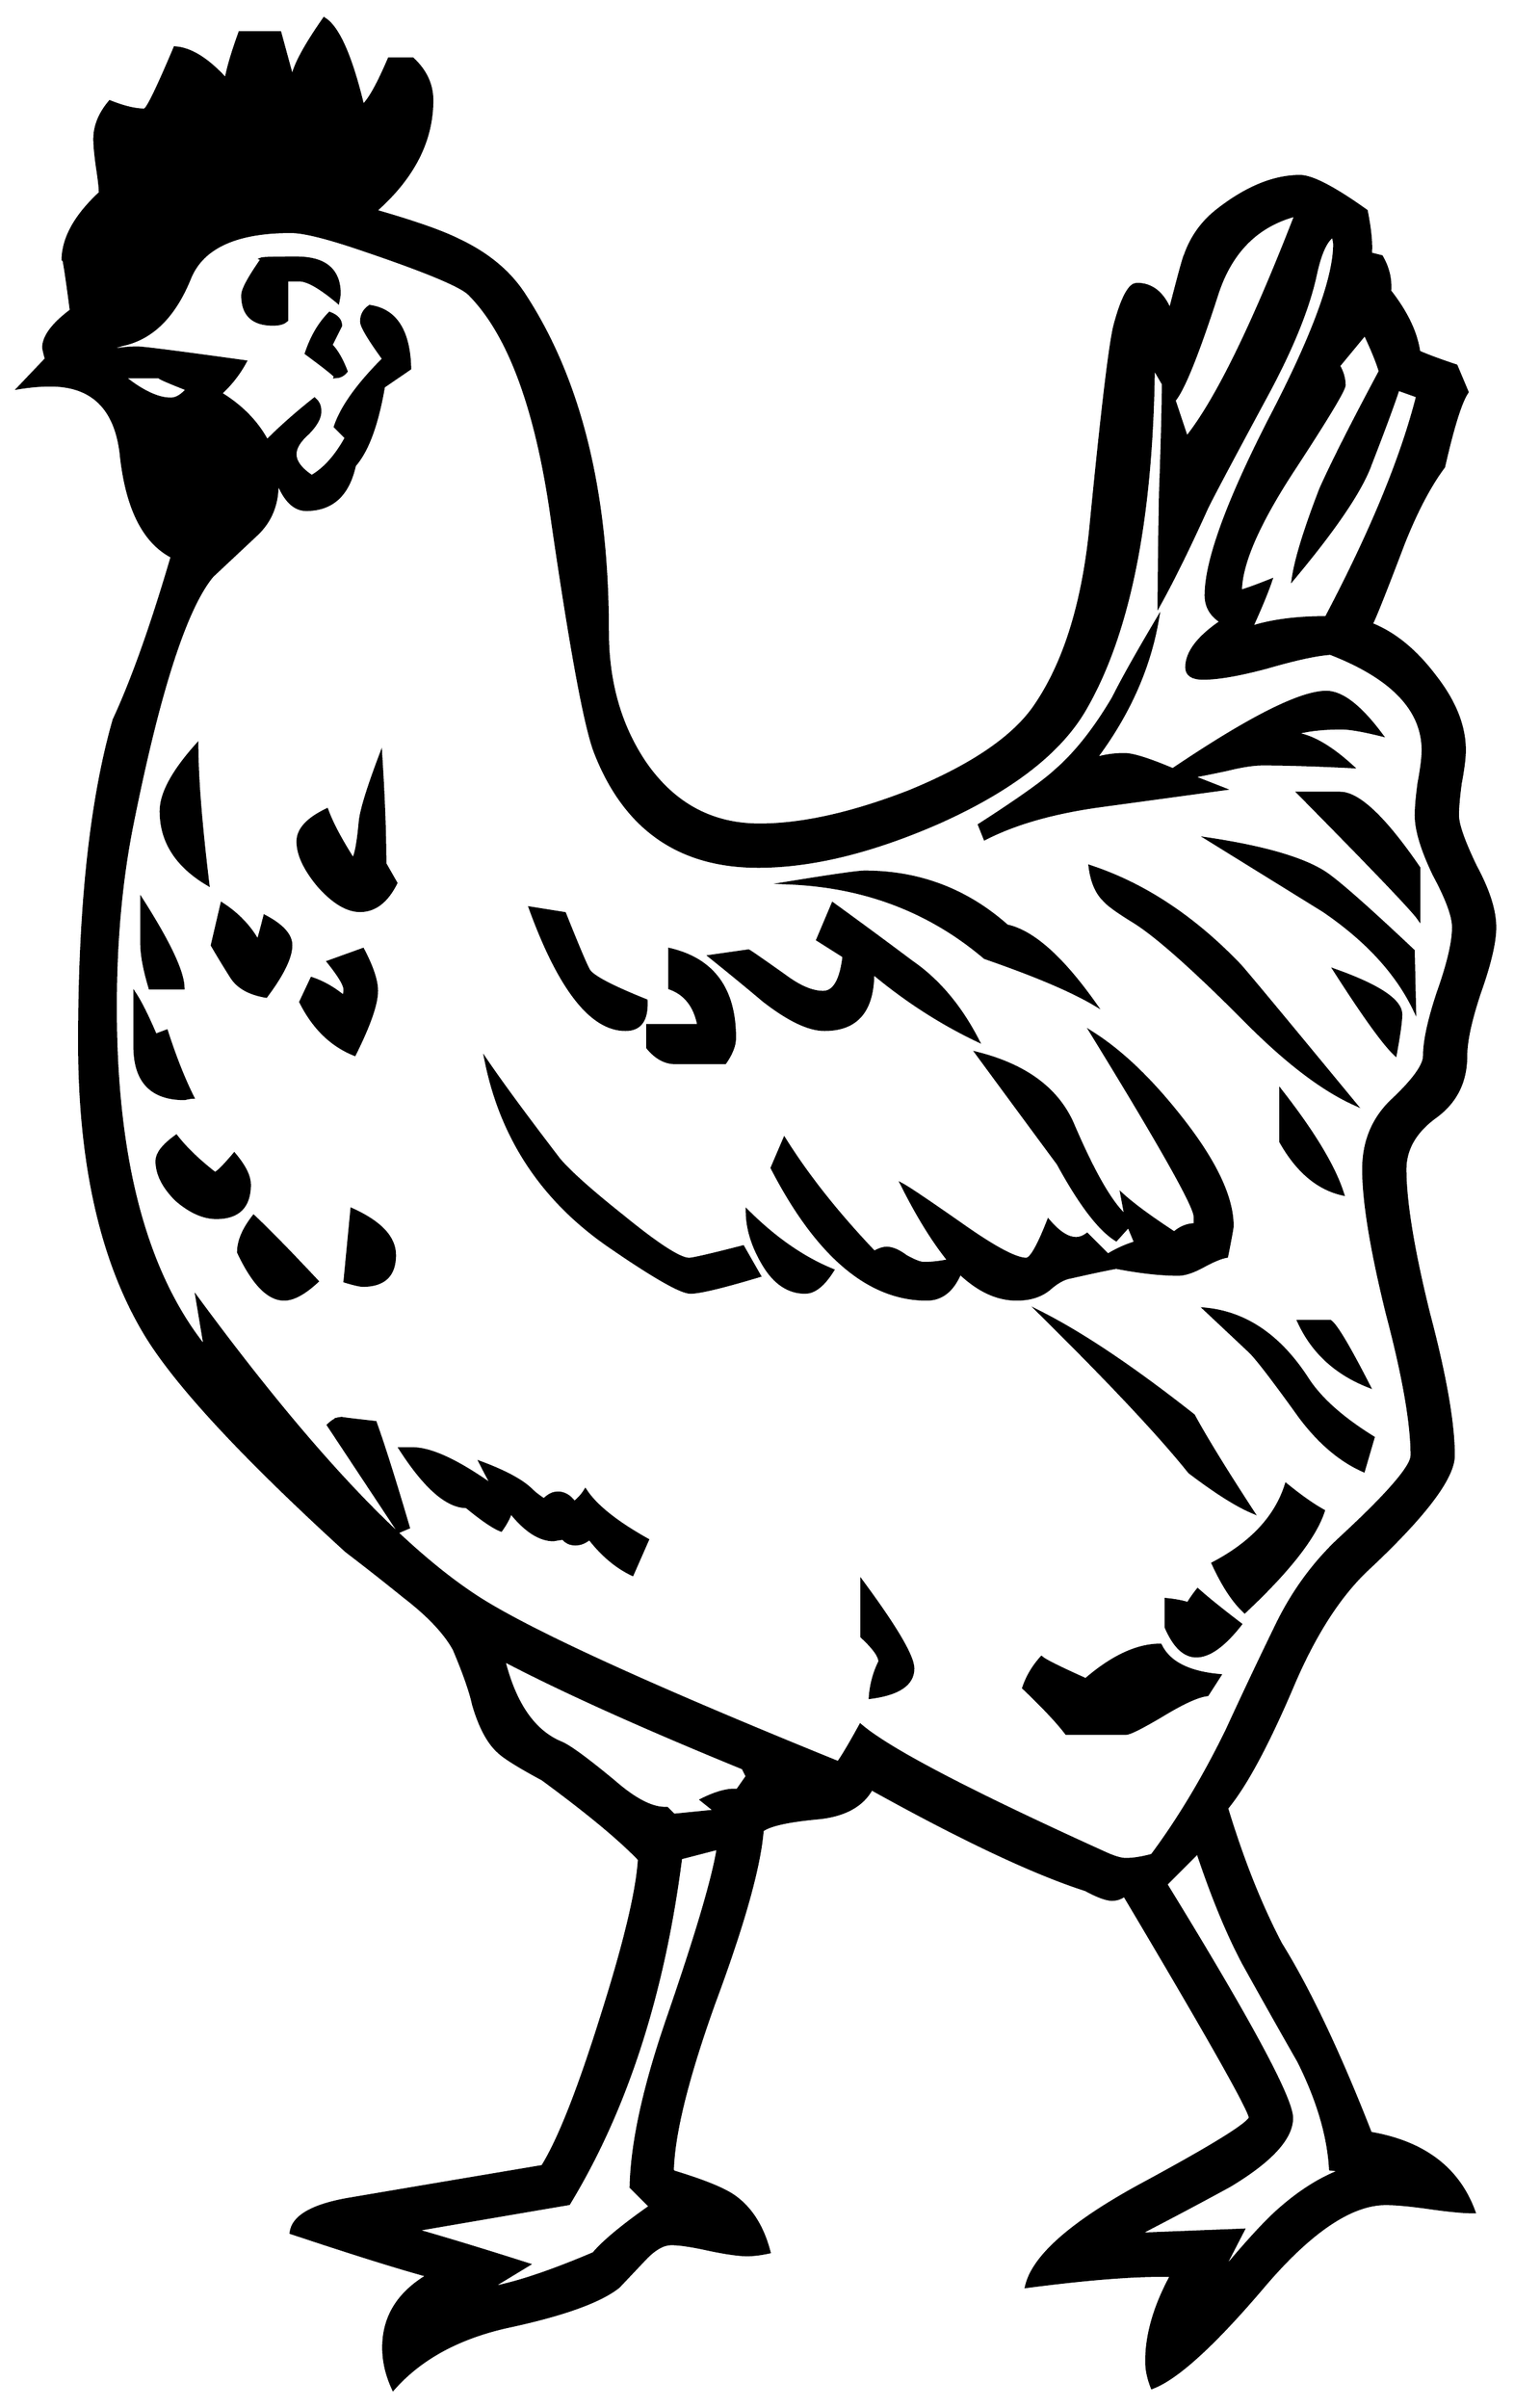 


\begin{tikzpicture}[y=0.80pt, x=0.80pt, yscale=-1.0, xscale=1.0, inner sep=0pt, outer sep=0pt]
\begin{scope}[shift={(100.0,1629.0)},nonzero rule]
  \path[draw=.,fill=.,line width=1.600pt] (1132.0,-705.0) ..
    controls (1132.0,-694.333) and (1128.333,-678.667) ..
    (1121.0,-658.0) .. controls (1114.333,-638.0) and
    (1111.0,-622.667) .. (1111.0,-612.0) .. controls
    (1111.0,-593.333) and (1103.667,-578.667) .. (1089.0,-568.0) ..
    controls (1074.333,-557.333) and (1067.0,-544.667) ..
    (1067.0,-530.0) .. controls (1067.0,-506.667) and
    (1072.667,-472.0) .. (1084.0,-426.0) .. controls
    (1096.0,-380.667) and (1102.0,-346.333) .. (1102.0,-323.0) ..
    controls (1102.0,-307.0) and (1081.333,-279.667) ..
    (1040.0,-241.0) .. controls (1019.333,-221.667) and
    (1001.0,-193.0) .. (985.0,-155.0) .. controls (967.0,-113.0)
    and (951.333,-84.0) .. (938.0,-68.0) .. controls (949.333,-30.667)
    and (962.333,2.0) .. (977.0,30.0) .. controls (997.667,63.333) and
    (1019.333,109.0) .. (1042.0,167.0) .. controls (1080.667,173.667)
    and (1105.667,192.667) .. (1117.0,224.0) .. controls
    (1109.667,224.0) and (1099.0,223.0) .. (1085.0,221.0) ..
    controls (1071.0,219.0) and (1060.333,218.0) .. (1053.0,218.0)
    .. controls (1028.333,218.0) and (999.333,237.333) ..
    (966.0,276.0) .. controls (929.333,319.333) and (902.0,344.333) ..
    (884.0,351.0) .. controls (881.333,344.333) and (880.0,338.0) ..
    (880.0,332.0) .. controls (880.0,312.667) and (886.0,292.0) ..
    (898.0,270.0) .. controls (874.0,269.333) and (839.0,272.0) ..
    (793.0,278.0) .. controls (797.667,256.667) and (825.0,232.333) ..
    (875.0,205.0) .. controls (925.667,177.667) and (952.333,161.333) ..
    (955.0,156.0) .. controls (955.0,150.667) and (924.667,97.0) ..
    (864.0,-5.0) .. controls (861.333,-3.0) and (858.333,-2.0) ..
    (855.0,-2.0) .. controls (851.0,-2.0) and (844.667,-4.333) ..
    (836.0,-9.0) .. controls (798.667,-21.0) and (747.0,-45.333) ..
    (681.0,-82.0) .. controls (674.333,-70.0) and (661.667,-63.0) ..
    (643.0,-61.0) .. controls (621.0,-59.0) and (607.333,-56.0) ..
    (602.0,-52.0) .. controls (600.0,-26.0) and (588.333,15.667) ..
    (567.0,73.0) .. controls (547.667,127.0) and (537.667,167.333) ..
    (537.0,194.0) -- (538.0,195.0) .. controls (560.0,201.667) and
    (574.667,207.667) .. (582.0,213.0) .. controls (594.0,221.667) and
    (602.333,235.0) .. (607.0,253.0) .. controls (601.0,254.333) and
    (595.667,255.0) .. (591.0,255.0) .. controls (585.0,255.0) and
    (575.667,253.667) .. (563.0,251.0) .. controls (551.0,248.333) and
    (542.0,247.0) .. (536.0,247.0) .. controls (530.0,247.0) and
    (523.333,251.0) .. (516.0,259.0) .. controls (504.0,271.667) and
    (498.0,278.0) .. (498.0,278.0) .. controls (484.667,288.667) and
    (457.667,298.333) .. (417.0,307.0) .. controls (381.667,315.0) and
    (354.333,330.0) .. (335.0,352.0) .. controls (330.333,342.0) and
    (328.0,332.0) .. (328.0,322.0) .. controls (328.0,300.0) and
    (338.667,282.667) .. (360.0,270.0) .. controls (338.0,264.0) and
    (305.0,253.667) .. (261.0,239.0) .. controls (262.333,227.667) and
    (275.667,219.667) .. (301.0,215.0) .. controls (332.333,209.667) and
    (379.667,201.667) .. (443.0,191.0) .. controls (455.0,171.667) and
    (469.333,135.333) .. (486.0,82.0) .. controls (502.667,29.333) and
    (511.667,-8.333) .. (513.0,-31.0) .. controls (499.0,-45.667) and
    (475.667,-65.0) .. (443.0,-89.0) .. controls (425.667,-98.333) and
    (415.0,-105.0) .. (411.0,-109.0) .. controls (403.667,-115.667)
    and (397.667,-127.0) .. (393.0,-143.0) .. controls
    (391.0,-152.333) and (386.333,-165.667) .. (379.0,-183.0) ..
    controls (372.333,-195.0) and (360.333,-207.667) .. (343.0,-221.0)
    .. controls (329.0,-232.333) and (315.0,-243.333) ..
    (301.0,-254.0) .. controls (225.0,-323.333) and (176.333,-376.0)
    .. (155.0,-412.0) .. controls (123.667,-464.667) and
    (108.0,-534.667) .. (108.0,-622.0) .. controls (108.0,-719.333)
    and (116.333,-797.0) .. (133.0,-855.0) .. controls
    (146.333,-883.667) and (160.333,-923.0) .. (175.0,-973.0) ..
    controls (154.333,-983.667) and (142.0,-1008.667) ..
    (138.0,-1048.0) .. controls (134.0,-1080.667) and
    (117.0,-1097.0) .. (87.0,-1097.0) .. controls (79.667,-1097.0)
    and (72.0,-1096.333) .. (64.0,-1095.0) -- (84.0,-1116.0) ..
    controls (83.333,-1118.0) and (82.667,-1120.667) .. (82.0,-1124.0)
    .. controls (82.0,-1132.0) and (88.667,-1141.0) ..
    (102.0,-1151.0) .. controls (98.0,-1181.667) and
    (96.0,-1193.667) .. (96.0,-1187.0) .. controls (96.0,-1203.0)
    and (105.0,-1219.333) .. (123.0,-1236.0) .. controls
    (123.0,-1239.333) and (122.333,-1245.333) .. (121.0,-1254.0) ..
    controls (119.667,-1263.333) and (119.0,-1270.333) ..
    (119.0,-1275.0) .. controls (119.0,-1284.333) and
    (122.667,-1293.333) .. (130.0,-1302.0) .. controls
    (140.0,-1298.0) and (148.333,-1296.0) .. (155.0,-1296.0) ..
    controls (157.0,-1296.0) and (164.333,-1311.0) ..
    (177.0,-1341.0) .. controls (188.333,-1340.333) and
    (200.667,-1332.667) .. (214.0,-1318.0) .. controls
    (215.333,-1326.0) and (218.667,-1337.333) .. (224.0,-1352.0) --
    (253.0,-1352.0) .. controls (255.0,-1344.667) and
    (258.0,-1333.667) .. (262.0,-1319.0) .. controls
    (263.333,-1327.667) and (271.0,-1342.0) .. (285.0,-1362.0) ..
    controls (295.0,-1356.0) and (304.333,-1335.0) ..
    (313.0,-1299.0) .. controls (317.667,-1303.0) and
    (324.0,-1314.333) .. (332.0,-1333.0) -- (349.0,-1333.0) ..
    controls (358.333,-1324.333) and (363.0,-1314.333) ..
    (363.0,-1303.0) .. controls (363.0,-1273.667) and
    (349.333,-1247.0) .. (322.0,-1223.0) .. controls
    (350.0,-1215.0) and (370.0,-1208.0) .. (382.0,-1202.0) ..
    controls (403.333,-1192.0) and (419.333,-1178.667) ..
    (430.0,-1162.0) .. controls (470.0,-1100.667) and
    (490.0,-1019.667) .. (490.0,-919.0) .. controls (490.0,-882.333)
    and (499.0,-850.667) .. (517.0,-824.0) .. controls
    (537.667,-794.0) and (565.333,-779.0) .. (600.0,-779.0) ..
    controls (630.667,-779.0) and (666.667,-787.0) .. (708.0,-803.0)
    .. controls (752.0,-821.0) and (782.0,-841.0) ..
    (798.0,-863.0) .. controls (820.667,-895.0) and (834.667,-940.0)
    .. (840.0,-998.0) .. controls (848.0,-1079.333) and
    (853.667,-1126.667) .. (857.0,-1140.0) .. controls
    (862.333,-1160.0) and (867.667,-1170.0) .. (873.0,-1170.0) ..
    controls (883.667,-1170.0) and (891.667,-1163.667) ..
    (897.0,-1151.0) .. controls (903.667,-1177.0) and
    (907.333,-1190.333) .. (908.0,-1191.0) .. controls
    (912.667,-1204.333) and (920.667,-1215.333) .. (932.0,-1224.0) ..
    controls (952.667,-1240.0) and (972.333,-1248.0) ..
    (991.0,-1248.0) .. controls (999.667,-1248.0) and
    (1015.667,-1239.667) .. (1039.0,-1223.0) .. controls
    (1041.667,-1209.667) and (1042.667,-1199.333) .. (1042.0,-1192.0) --
    (1050.0,-1190.0) .. controls (1054.667,-1182.0) and
    (1056.667,-1173.667) .. (1056.0,-1165.0) .. controls
    (1068.0,-1149.667) and (1075.0,-1135.0) .. (1077.0,-1121.0) ..
    controls (1083.0,-1118.333) and (1092.0,-1115.0) ..
    (1104.0,-1111.0) -- (1112.0,-1092.0) .. controls
    (1107.333,-1085.333) and (1101.667,-1067.333) .. (1095.0,-1038.0) ..
    controls (1085.0,-1024.667) and (1075.333,-1006.333) ..
    (1066.0,-983.0) .. controls (1053.333,-949.667) and
    (1045.667,-930.333) .. (1043.0,-925.0) -- (1043.0,-924.0) ..
    controls (1059.667,-917.333) and (1075.0,-904.667) ..
    (1089.0,-886.0) .. controls (1103.0,-868.0) and
    (1110.0,-850.333) .. (1110.0,-833.0) .. controls
    (1110.0,-827.667) and (1109.0,-819.667) .. (1107.0,-809.0) ..
    controls (1105.667,-799.0) and (1105.0,-791.333) ..
    (1105.0,-786.0) .. controls (1105.0,-779.333) and
    (1109.333,-767.0) .. (1118.0,-749.0) .. controls
    (1127.333,-731.667) and (1132.0,-717.0) .. (1132.0,-705.0) --
    cycle(988.0,-1220.0) .. controls (960.0,-1212.667) and
    (941.0,-1193.667) .. (931.0,-1163.0) .. controls
    (917.0,-1119.667) and (906.667,-1094.0) .. (900.0,-1086.0) --
    (909.0,-1059.0) .. controls (930.333,-1085.667) and
    (956.667,-1139.333) .. (988.0,-1220.0) -- cycle(1076.0,-1089.0)
    -- (1062.0,-1094.0) .. controls (1058.0,-1082.0) and
    (1051.333,-1064.0) .. (1042.0,-1040.0) .. controls
    (1035.333,-1021.333) and (1016.667,-993.667) .. (986.0,-957.0) ..
    controls (988.0,-971.0) and (994.667,-992.667) ..
    (1006.0,-1022.0) .. controls (1014.667,-1041.333) and
    (1029.0,-1069.667) .. (1049.0,-1107.0) .. controls
    (1047.0,-1113.667) and (1043.333,-1122.667) .. (1038.0,-1134.0) --
    (1019.0,-1111.0) .. controls (1021.667,-1106.333) and
    (1023.0,-1101.667) .. (1023.0,-1097.0) .. controls
    (1023.0,-1093.667) and (1010.333,-1072.667) .. (985.0,-1034.0) ..
    controls (960.333,-996.0) and (948.0,-967.333) .. (948.0,-948.0)
    .. controls (952.667,-949.333) and (960.0,-952.0) ..
    (970.0,-956.0) .. controls (967.333,-948.0) and (962.667,-936.667)
    .. (956.0,-922.0) .. controls (970.667,-926.667) and
    (988.667,-929.0) .. (1010.0,-929.0) .. controls
    (1042.667,-991.0) and (1064.667,-1044.333) .. (1076.0,-1089.0) --
    cycle(186.0,-1094.0) .. controls (170.667,-1100.0) and
    (164.0,-1103.0) .. (166.0,-1103.0) -- (140.0,-1103.0) ..
    controls (153.333,-1092.333) and (164.667,-1087.0) ..
    (174.0,-1087.0) .. controls (178.0,-1087.0) and
    (182.0,-1089.333) .. (186.0,-1094.0) -- cycle(1102.0,-705.0)
    .. controls (1102.0,-713.0) and (1097.333,-725.667) ..
    (1088.0,-743.0) .. controls (1079.333,-761.0) and
    (1075.0,-775.333) .. (1075.0,-786.0) .. controls
    (1075.0,-791.333) and (1075.667,-799.0) .. (1077.0,-809.0) ..
    controls (1079.0,-819.667) and (1080.0,-827.667) ..
    (1080.0,-833.0) .. controls (1080.0,-862.333) and
    (1057.667,-885.667) .. (1013.0,-903.0) .. controls
    (1003.0,-902.333) and (987.667,-899.0) .. (967.0,-893.0) ..
    controls (947.0,-887.667) and (931.667,-885.0) .. (921.0,-885.0)
    .. controls (913.0,-885.0) and (909.0,-887.667) ..
    (909.0,-893.0) .. controls (909.0,-903.667) and (917.333,-914.667)
    .. (934.0,-926.0) .. controls (926.667,-930.667) and
    (923.0,-937.0) .. (923.0,-945.0) .. controls (923.0,-969.667)
    and (938.333,-1012.0) .. (969.0,-1072.0) .. controls
    (1000.333,-1132.0) and (1016.0,-1174.333) .. (1016.0,-1199.0) ..
    controls (1016.0,-1199.667) and (1015.667,-1201.667) ..
    (1015.0,-1205.0) .. controls (1009.667,-1201.667) and
    (1005.333,-1192.0) .. (1002.0,-1176.0) .. controls
    (996.667,-1152.0) and (985.0,-1123.333) .. (967.0,-1090.0) ..
    controls (939.667,-1039.333) and (925.0,-1011.667) ..
    (923.0,-1007.0) .. controls (910.333,-979.0) and
    (899.0,-956.0) .. (889.0,-938.0) .. controls (889.0,-956.0)
    and (889.333,-983.0) .. (890.0,-1019.0) .. controls
    (891.333,-1055.667) and (892.0,-1082.0) .. (892.0,-1098.0) --
    (885.0,-1110.0) .. controls (883.667,-999.333) and
    (867.0,-916.667) .. (835.0,-862.0) .. controls (817.0,-831.333)
    and (782.0,-804.333) .. (730.0,-781.0) .. controls
    (681.333,-759.667) and (637.667,-749.0) .. (599.0,-749.0) ..
    controls (541.667,-749.0) and (502.333,-776.667) .. (481.0,-832.0)
    .. controls (473.667,-851.333) and (463.0,-909.667) ..
    (449.0,-1007.0) .. controls (437.667,-1083.0) and
    (418.0,-1135.0) .. (390.0,-1163.0) .. controls
    (384.0,-1169.0) and (358.333,-1179.667) .. (313.0,-1195.0) ..
    controls (287.667,-1203.667) and (270.333,-1208.0) ..
    (261.0,-1208.0) .. controls (221.667,-1208.0) and
    (197.333,-1197.0) .. (188.0,-1175.0) .. controls
    (177.333,-1148.333) and (162.0,-1132.333) .. (142.0,-1127.0) ..
    controls (136.0,-1125.667) and (127.667,-1122.667) ..
    (117.0,-1118.0) .. controls (127.667,-1122.0) and
    (138.667,-1124.0) .. (150.0,-1124.0) .. controls
    (154.0,-1124.0) and (180.0,-1120.667) .. (228.0,-1114.0) ..
    controls (223.333,-1105.333) and (217.333,-1097.667) ..
    (210.0,-1091.0) .. controls (225.333,-1081.667) and
    (236.667,-1070.0) .. (244.0,-1056.0) -- (244.0,-1057.0) ..
    controls (254.0,-1067.0) and (265.333,-1077.0) ..
    (278.0,-1087.0) .. controls (280.667,-1085.0) and
    (282.0,-1082.0) .. (282.0,-1078.0) .. controls
    (282.0,-1073.333) and (279.0,-1068.0) .. (273.0,-1062.0) ..
    controls (267.0,-1056.667) and (264.0,-1051.667) ..
    (264.0,-1047.0) .. controls (264.0,-1041.667) and
    (268.0,-1036.333) .. (276.0,-1031.0) .. controls
    (285.333,-1036.333) and (293.667,-1045.667) .. (301.0,-1059.0) --
    (293.0,-1067.0) .. controls (297.667,-1081.0) and
    (309.333,-1097.333) .. (328.0,-1116.0) .. controls
    (317.333,-1130.667) and (312.0,-1139.667) .. (312.0,-1143.0) ..
    controls (312.0,-1147.667) and (314.0,-1151.333) ..
    (318.0,-1154.0) .. controls (336.667,-1151.333) and
    (346.333,-1136.333) .. (347.0,-1109.0) -- (328.0,-1096.0) ..
    controls (323.333,-1068.667) and (316.333,-1049.667) ..
    (307.0,-1039.0) .. controls (302.333,-1017.667) and
    (290.667,-1007.0) .. (272.0,-1007.0) .. controls
    (263.333,-1007.0) and (256.333,-1014.0) .. (251.0,-1028.0) ..
    controls (251.667,-1012.0) and (246.667,-999.0) ..
    (236.0,-989.0) .. controls (225.333,-979.0) and (214.667,-969.0)
    .. (204.0,-959.0) .. controls (184.667,-935.667) and
    (165.333,-875.667) .. (146.0,-779.0) .. controls (138.0,-739.0)
    and (134.0,-695.0) .. (134.0,-647.0) .. controls
    (134.0,-537.0) and (155.667,-455.0) .. (199.0,-401.0) ..
    controls (197.667,-409.0) and (195.667,-421.0) .. (193.0,-437.0)
    .. controls (271.0,-331.0) and (337.333,-259.667) ..
    (392.0,-223.0) .. controls (427.333,-199.0) and (515.667,-158.333)
    .. (657.0,-101.0) .. controls (660.333,-105.667) and
    (665.667,-114.667) .. (673.0,-128.0) .. controls (693.0,-110.667)
    and (752.333,-79.667) .. (851.0,-35.0) .. controls (857.0,-32.333)
    and (861.667,-31.0) .. (865.0,-31.0) .. controls (870.333,-31.0)
    and (876.667,-32.0) .. (884.0,-34.0) .. controls (903.333,-60.0)
    and (921.333,-90.0) .. (938.0,-124.0) .. controls
    (949.333,-148.667) and (961.0,-173.333) .. (973.0,-198.0) ..
    controls (985.0,-223.333) and (1000.667,-245.0) ..
    (1020.0,-263.0) .. controls (1054.667,-295.0) and
    (1072.0,-315.0) .. (1072.0,-323.0) .. controls
    (1072.0,-346.333) and (1066.0,-380.667) .. (1054.0,-426.0) ..
    controls (1042.667,-472.0) and (1037.0,-506.667) ..
    (1037.0,-530.0) .. controls (1037.0,-550.667) and
    (1044.333,-567.667) .. (1059.0,-581.0) .. controls
    (1073.667,-595.0) and (1081.0,-605.333) .. (1081.0,-612.0) ..
    controls (1081.0,-622.667) and (1084.333,-638.0) ..
    (1091.0,-658.0) .. controls (1098.333,-678.667) and
    (1102.0,-694.333) .. (1102.0,-705.0) -- cycle(1021.0,194.0) --
    (1013.0,193.0) .. controls (1011.667,169.0) and (1004.0,143.0)
    .. (990.0,115.0) .. controls (976.667,91.667) and (963.333,68.0)
    .. (950.0,44.0) .. controls (938.667,22.667) and (927.667,-4.0) ..
    (917.0,-36.0) -- (894.0,-13.0) .. controls (954.667,85.667) and
    (985.0,142.0) .. (985.0,156.0) .. controls (985.0,170.667) and
    (970.0,187.0) .. (940.0,205.0) .. controls (918.0,217.0) and
    (896.0,228.667) .. (874.0,240.0) .. controls (890.667,239.333) and
    (916.0,238.333) .. (950.0,237.0) -- (934.0,268.0) .. controls
    (950.667,248.0) and (963.667,233.667) .. (973.0,225.0) .. controls
    (989.0,210.333) and (1005.0,200.0) .. (1021.0,194.0) --
    cycle(591.0,-91.0) -- (588.0,-97.0) .. controls
    (514.667,-127.0) and (457.0,-153.0) .. (415.0,-175.0) ..
    controls (423.0,-143.0) and (437.0,-123.0) .. (457.0,-115.0)
    .. controls (463.0,-112.333) and (475.667,-103.0) ..
    (495.0,-87.0) .. controls (510.333,-73.667) and (523.0,-67.333) ..
    (533.0,-68.0) -- (538.0,-63.0) .. controls (558.0,-65.0) and
    (568.0,-66.0) .. (568.0,-66.0) -- (558.0,-74.0) .. controls
    (568.667,-79.333) and (577.333,-81.667) .. (584.0,-81.0) --
    (591.0,-91.0) -- cycle(570.0,-39.0) -- (543.0,-32.0) ..
    controls (530.333,66.667) and (503.333,150.0) .. (462.0,218.0) ..
    controls (426.667,224.0) and (389.667,230.333) .. (351.0,237.0) ..
    controls (374.333,243.667) and (401.667,252.0) .. (433.0,262.0) --
    (405.0,279.0) .. controls (423.667,275.667) and (448.667,267.333) ..
    (480.0,254.0) .. controls (487.333,245.333) and (501.0,234.0) ..
    (521.0,220.0) -- (507.0,206.0) .. controls (507.667,174.0) and
    (516.667,133.0) .. (534.0,83.0) .. controls (554.667,23.0) and
    (566.667,-17.667) .. (570.0,-39.0) -- cycle(1077.0,-711.0) ..
    controls (1073.667,-716.333) and (1044.667,-746.667) ..
    (990.0,-802.0) -- (1020.0,-802.0) .. controls
    (1033.333,-802.0) and (1052.333,-784.0) .. (1077.0,-748.0) --
    (1077.0,-711.0) -- cycle(1050.0,-844.0) .. controls
    (1036.667,-847.333) and (1027.0,-849.0) .. (1021.0,-849.0) ..
    controls (1007.0,-849.0) and (995.667,-847.667) ..
    (987.0,-845.0) .. controls (999.0,-843.667) and
    (1013.0,-835.667) .. (1029.0,-821.0) .. controls
    (1002.333,-822.333) and (980.667,-823.0) .. (964.0,-823.0) ..
    controls (957.333,-823.0) and (948.667,-821.667) .. (938.0,-819.0)
    .. controls (925.333,-816.333) and (917.0,-814.667) ..
    (913.0,-814.0) -- (936.0,-805.0) .. controls (906.667,-801.0)
    and (877.333,-797.0) .. (848.0,-793.0) .. controls
    (813.333,-788.333) and (785.0,-780.333) .. (763.0,-769.0) --
    (759.0,-779.0) .. controls (787.0,-797.0) and (805.333,-810.0)
    .. (814.0,-818.0) .. controls (828.667,-830.667) and
    (842.667,-848.333) .. (856.0,-871.0) .. controls (862.667,-884.333)
    and (873.333,-903.333) .. (888.0,-928.0) .. controls
    (882.0,-892.667) and (867.0,-859.0) .. (843.0,-827.0) ..
    controls (849.667,-829.0) and (856.667,-830.0) .. (864.0,-830.0)
    .. controls (870.0,-830.0) and (881.667,-826.333) ..
    (899.0,-819.0) .. controls (954.333,-856.333) and (991.333,-875.0)
    .. (1010.0,-875.0) .. controls (1021.333,-875.0) and
    (1034.667,-864.667) .. (1050.0,-844.0) -- cycle(1074.0,-645.0)
    .. controls (1061.333,-671.667) and (1039.333,-695.667) ..
    (1008.0,-717.0) .. controls (980.0,-734.333) and
    (952.0,-751.667) .. (924.0,-769.0) .. controls (964.0,-763.0)
    and (992.0,-755.0) .. (1008.0,-745.0) .. controls
    (1016.667,-739.667) and (1038.333,-720.667) .. (1073.0,-688.0) --
    (1074.0,-645.0) -- cycle(1064.0,-642.0) .. controls
    (1064.0,-637.333) and (1062.667,-627.667) .. (1060.0,-613.0) ..
    controls (1052.0,-620.333) and (1037.333,-640.667) ..
    (1016.0,-674.0) .. controls (1048.0,-662.667) and
    (1064.0,-652.0) .. (1064.0,-642.0) -- cycle(1031.0,-577.0)
    .. controls (1007.0,-587.667) and (979.667,-608.667) ..
    (949.0,-640.0) .. controls (913.0,-676.0) and (887.0,-699.0)
    .. (871.0,-709.0) .. controls (859.0,-716.333) and
    (851.667,-721.667) .. (849.0,-725.0) .. controls (843.667,-730.333)
    and (840.333,-738.333) .. (839.0,-749.0) .. controls
    (877.667,-736.333) and (913.667,-712.667) .. (947.0,-678.0) ..
    controls (949.667,-675.333) and (977.667,-641.667) ..
    (1031.0,-577.0) -- cycle(1022.0,-512.0) .. controls
    (1004.0,-516.0) and (989.0,-528.667) .. (977.0,-550.0) --
    (977.0,-587.0) .. controls (1001.0,-556.333) and
    (1016.0,-531.333) .. (1022.0,-512.0) -- cycle(843.0,-649.0) ..
    controls (826.333,-659.0) and (799.667,-670.333) .. (763.0,-683.0)
    .. controls (723.0,-717.0) and (675.333,-735.0) ..
    (620.0,-737.0) .. controls (652.667,-742.333) and (671.333,-745.0)
    .. (676.0,-745.0) .. controls (715.333,-745.0) and
    (749.667,-732.0) .. (779.0,-706.0) .. controls (797.667,-702.0)
    and (819.0,-683.0) .. (843.0,-649.0) -- cycle(296.0,-1163.0)
    .. controls (296.0,-1162.333) and (295.667,-1160.333) ..
    (295.0,-1157.0) .. controls (282.333,-1167.667) and
    (273.0,-1173.0) .. (267.0,-1173.0) -- (258.0,-1173.0) ..
    controls (258.0,-1172.333) and (258.0,-1162.667) ..
    (258.0,-1144.0) .. controls (256.0,-1142.0) and
    (252.667,-1141.0) .. (248.0,-1141.0) .. controls
    (233.333,-1141.0) and (226.0,-1148.0) .. (226.0,-1162.0) ..
    controls (226.0,-1166.0) and (230.667,-1174.667) ..
    (240.0,-1188.0) .. controls (237.333,-1188.667) and
    (245.667,-1189.0) .. (265.0,-1189.0) .. controls
    (285.667,-1189.0) and (296.0,-1180.333) .. (296.0,-1163.0) --
    cycle(301.0,-1107.0) .. controls (299.0,-1104.333) and
    (296.333,-1103.0) .. (293.0,-1103.0) .. controls
    (294.333,-1103.0) and (287.333,-1108.667) .. (272.0,-1120.0) ..
    controls (276.0,-1132.0) and (281.667,-1141.667) ..
    (289.0,-1149.0) .. controls (294.333,-1147.0) and
    (297.0,-1144.0) .. (297.0,-1140.0) .. controls
    (297.0,-1140.0) and (294.667,-1135.333) .. (290.0,-1126.0) ..
    controls (294.0,-1122.0) and (297.667,-1115.667) ..
    (301.0,-1107.0) -- cycle(1041.0,-373.0) .. controls
    (1017.0,-382.333) and (1000.0,-398.0) .. (990.0,-420.0) --
    (1013.0,-420.0) .. controls (1017.0,-417.333) and
    (1026.333,-401.667) .. (1041.0,-373.0) -- cycle(1044.0,-336.0)
    -- (1037.0,-312.0) .. controls (1020.333,-319.333) and
    (1005.0,-332.333) .. (991.0,-351.0) .. controls (972.333,-377.0)
    and (960.333,-392.667) .. (955.0,-398.0) -- (922.0,-429.0) ..
    controls (951.333,-426.333) and (976.0,-409.667) .. (996.0,-379.0)
    .. controls (1005.333,-364.333) and (1021.333,-350.0) ..
    (1044.0,-336.0) -- cycle(758.0,-623.0) .. controls
    (731.333,-635.667) and (706.0,-652.0) .. (682.0,-672.0) ..
    controls (682.0,-644.667) and (670.333,-631.0) .. (647.0,-631.0)
    .. controls (635.667,-631.0) and (621.0,-638.0) ..
    (603.0,-652.0) .. controls (590.333,-662.667) and (577.333,-673.333)
    .. (564.0,-684.0) -- (592.0,-688.0) .. controls
    (593.333,-687.333) and (602.0,-681.333) .. (618.0,-670.0) ..
    controls (628.667,-662.0) and (638.0,-658.0) .. (646.0,-658.0)
    .. controls (654.0,-658.0) and (659.0,-666.667) ..
    (661.0,-684.0) -- (642.0,-696.0) -- (653.0,-722.0) ..
    controls (672.333,-708.0) and (691.333,-694.0) .. (710.0,-680.0)
    .. controls (729.333,-666.667) and (745.333,-647.667) ..
    (758.0,-623.0) -- cycle(942.0,-489.0) .. controls
    (942.0,-487.667) and (940.667,-480.333) .. (938.0,-467.0) ..
    controls (934.0,-466.333) and (928.333,-464.0) .. (921.0,-460.0)
    .. controls (913.667,-456.0) and (907.667,-454.0) ..
    (903.0,-454.0) .. controls (890.333,-454.0) and (875.333,-455.667)
    .. (858.0,-459.0) .. controls (850.667,-457.667) and
    (839.667,-455.333) .. (825.0,-452.0) .. controls (820.333,-451.333)
    and (815.0,-448.333) .. (809.0,-443.0) .. controls
    (803.0,-438.333) and (795.333,-436.0) .. (786.0,-436.0) ..
    controls (772.0,-436.0) and (758.333,-442.333) .. (745.0,-455.0)
    .. controls (739.667,-442.333) and (731.667,-436.0) ..
    (721.0,-436.0) .. controls (679.0,-436.0) and (641.667,-467.667)
    .. (609.0,-531.0) -- (618.0,-552.0) .. controls
    (634.667,-525.333) and (656.333,-498.0) .. (683.0,-470.0) ..
    controls (686.333,-472.0) and (689.333,-473.0) .. (692.0,-473.0)
    .. controls (696.0,-473.0) and (700.667,-471.0) ..
    (706.0,-467.0) .. controls (712.0,-463.667) and (716.333,-462.0)
    .. (719.0,-462.0) .. controls (724.333,-462.0) and
    (730.333,-462.667) .. (737.0,-464.0) .. controls (725.667,-478.0)
    and (714.333,-496.333) .. (703.0,-519.0) .. controls
    (707.0,-517.0) and (722.333,-506.667) .. (749.0,-488.0) ..
    controls (771.0,-472.667) and (785.667,-465.0) .. (793.0,-465.0)
    .. controls (796.333,-465.0) and (801.667,-474.333) ..
    (809.0,-493.0) .. controls (816.333,-484.333) and (823.0,-480.0)
    .. (829.0,-480.0) .. controls (831.667,-480.0) and
    (834.333,-481.0) .. (837.0,-483.0) -- (852.0,-468.0) ..
    controls (858.667,-472.0) and (865.333,-475.0) .. (872.0,-477.0)
    -- (867.0,-489.0) -- (858.0,-479.0) .. controls
    (846.0,-486.333) and (832.0,-504.667) .. (816.0,-534.0) ..
    controls (802.667,-552.0) and (783.0,-578.667) .. (757.0,-614.0)
    .. controls (791.667,-605.333) and (814.667,-588.667) ..
    (826.0,-564.0) .. controls (841.333,-528.0) and (854.333,-505.333)
    .. (865.0,-496.0) -- (862.0,-512.0) .. controls
    (870.0,-504.667) and (882.667,-495.333) .. (900.0,-484.0) ..
    controls (904.667,-488.0) and (909.667,-490.0) .. (915.0,-490.0)
    -- (915.0,-496.0) .. controls (915.0,-503.333) and
    (890.0,-547.667) .. (840.0,-629.0) .. controls (861.333,-615.667)
    and (883.0,-595.0) .. (905.0,-567.0) .. controls
    (929.667,-535.667) and (942.0,-509.667) .. (942.0,-489.0) --
    cycle(957.0,-282.0) .. controls (945.667,-286.667) and
    (930.333,-296.333) .. (911.0,-311.0) .. controls (889.667,-337.667)
    and (853.333,-376.333) .. (802.0,-427.0) .. controls
    (832.667,-411.667) and (870.0,-386.667) .. (914.0,-352.0) ..
    controls (922.667,-336.0) and (937.0,-312.667) .. (957.0,-282.0)
    -- cycle(1008.0,-283.0) .. controls (1002.0,-264.333) and
    (983.0,-240.0) .. (951.0,-210.0) .. controls (943.0,-217.333)
    and (935.333,-229.0) .. (928.0,-245.0) .. controls
    (956.0,-259.667) and (973.667,-278.667) .. (981.0,-302.0) ..
    controls (991.667,-293.333) and (1000.667,-287.0) ..
    (1008.0,-283.0) -- cycle(582.0,-625.0) .. controls
    (582.0,-619.667) and (579.667,-613.667) .. (575.0,-607.0) --
    (539.0,-607.0) .. controls (531.667,-607.0) and (525.0,-610.667)
    .. (519.0,-618.0) -- (519.0,-634.0) -- (556.0,-634.0) ..
    controls (553.333,-648.0) and (546.333,-657.0) .. (535.0,-661.0)
    -- (535.0,-689.0) .. controls (566.333,-681.667) and
    (582.0,-660.333) .. (582.0,-625.0) -- cycle(518.0,-652.0) ..
    controls (518.667,-638.0) and (513.667,-631.0) .. (503.0,-631.0)
    .. controls (478.333,-631.0) and (455.333,-660.333) ..
    (434.0,-719.0) -- (459.0,-715.0) .. controls (469.667,-688.333)
    and (475.667,-674.333) .. (477.0,-673.0) .. controls
    (481.0,-668.333) and (494.667,-661.333) .. (518.0,-652.0) --
    cycle(948.0,-201.0) .. controls (936.0,-185.667) and
    (925.333,-178.0) .. (916.0,-178.0) .. controls (907.333,-178.0)
    and (900.0,-185.0) .. (894.0,-199.0) -- (894.0,-219.0) ..
    controls (900.667,-218.333) and (906.0,-217.333) .. (910.0,-216.0)
    .. controls (912.0,-219.333) and (914.333,-222.667) ..
    (917.0,-226.0) .. controls (923.667,-220.0) and (934.0,-211.667)
    .. (948.0,-201.0) -- cycle(653.0,-457.0) .. controls
    (646.333,-446.333) and (639.667,-441.0) .. (633.0,-441.0) ..
    controls (621.0,-441.0) and (611.0,-447.667) .. (603.0,-461.0)
    .. controls (595.0,-474.333) and (591.0,-487.333) ..
    (591.0,-500.0) .. controls (611.0,-480.0) and (631.667,-465.667)
    .. (653.0,-457.0) -- cycle(337.0,-737.0) .. controls
    (330.333,-723.667) and (321.667,-717.0) .. (311.0,-717.0) ..
    controls (301.667,-717.0) and (291.667,-723.0) .. (281.0,-735.0)
    .. controls (271.0,-747.0) and (266.0,-757.667) ..
    (266.0,-767.0) .. controls (266.0,-775.667) and (273.0,-783.333)
    .. (287.0,-790.0) .. controls (290.333,-780.667) and
    (296.667,-768.667) .. (306.0,-754.0) .. controls (308.0,-757.333)
    and (309.667,-766.333) .. (311.0,-781.0) .. controls
    (311.667,-789.0) and (316.667,-805.333) .. (326.0,-830.0) ..
    controls (328.0,-798.667) and (329.0,-772.333) .. (329.0,-751.0)
    -- (337.0,-737.0) -- cycle(600.0,-453.0) .. controls
    (573.333,-445.0) and (556.667,-441.0) .. (550.0,-441.0) ..
    controls (543.333,-441.0) and (524.0,-452.0) .. (492.0,-474.0)
    .. controls (443.333,-507.333) and (413.333,-552.333) ..
    (402.0,-609.0) .. controls (413.333,-592.333) and (431.0,-568.333)
    .. (455.0,-537.0) .. controls (463.0,-527.667) and
    (478.333,-514.0) .. (501.0,-496.0) .. controls (526.333,-475.333)
    and (542.333,-465.0) .. (549.0,-465.0) .. controls
    (551.667,-465.0) and (564.667,-468.0) .. (588.0,-474.0) --
    (600.0,-453.0) -- cycle(933.0,-164.0) -- (924.0,-150.0) ..
    controls (917.333,-149.333) and (906.333,-144.333) .. (891.0,-135.0)
    .. controls (876.333,-126.333) and (867.667,-122.0) ..
    (865.0,-122.0) .. controls (836.333,-122.0) and (822.0,-122.0)
    .. (822.0,-122.0) .. controls (816.0,-130.0) and
    (805.667,-141.0) .. (791.0,-155.0) .. controls (793.667,-163.0)
    and (798.0,-170.333) .. (804.0,-177.0) .. controls
    (806.0,-175.0) and (816.667,-169.667) .. (836.0,-161.0) ..
    controls (855.333,-177.667) and (873.333,-186.0) .. (890.0,-186.0)
    .. controls (896.0,-173.333) and (910.333,-166.0) ..
    (933.0,-164.0) -- cycle(201.0,-736.0) .. controls
    (178.333,-749.333) and (167.0,-767.0) .. (167.0,-789.0) ..
    controls (167.0,-801.667) and (175.667,-817.667) .. (193.0,-837.0)
    .. controls (193.0,-813.667) and (195.667,-780.0) ..
    (201.0,-736.0) -- cycle(323.0,-659.0) .. controls
    (323.0,-649.667) and (317.667,-634.333) .. (307.0,-613.0) ..
    controls (290.333,-619.667) and (277.333,-632.333) .. (268.0,-651.0)
    -- (276.0,-668.0) .. controls (284.0,-665.333) and
    (291.667,-661.0) .. (299.0,-655.0) .. controls (299.667,-656.333)
    and (300.0,-658.0) .. (300.0,-660.0) .. controls
    (300.0,-663.333) and (296.0,-670.0) .. (288.0,-680.0) --
    (313.0,-689.0) .. controls (319.667,-676.333) and (323.0,-666.333)
    .. (323.0,-659.0) -- cycle(261.0,-692.0) .. controls
    (261.0,-683.333) and (255.0,-671.0) .. (243.0,-655.0) ..
    controls (231.0,-657.0) and (222.667,-661.667) .. (218.0,-669.0)
    .. controls (213.333,-676.333) and (208.667,-684.0) ..
    (204.0,-692.0) -- (211.0,-722.0) .. controls (222.333,-714.667)
    and (231.0,-705.667) .. (237.0,-695.0) .. controls
    (237.667,-696.333) and (239.333,-702.333) .. (242.0,-713.0) ..
    controls (254.667,-706.333) and (261.0,-699.333) .. (261.0,-692.0)
    -- cycle(711.0,-169.0) .. controls (711.0,-157.667) and
    (700.667,-150.667) .. (680.0,-148.0) .. controls (680.667,-157.333)
    and (683.0,-166.0) .. (687.0,-174.0) .. controls
    (687.0,-178.0) and (682.667,-184.0) .. (674.0,-192.0) --
    (674.0,-232.0) .. controls (698.667,-198.667) and (711.0,-177.667)
    .. (711.0,-169.0) -- cycle(183.0,-661.0) -- (159.0,-661.0)
    .. controls (155.0,-674.333) and (153.0,-685.0) ..
    (153.0,-693.0) -- (153.0,-725.0) .. controls (173.0,-693.667)
    and (183.0,-672.333) .. (183.0,-661.0) -- cycle(336.0,-468.0)
    .. controls (336.0,-453.333) and (328.333,-446.0) ..
    (313.0,-446.0) .. controls (311.0,-446.0) and (306.667,-447.0)
    .. (300.0,-449.0) -- (305.0,-501.0) .. controls
    (325.667,-491.667) and (336.0,-480.667) .. (336.0,-468.0) --
    cycle(190.0,-582.0) .. controls (188.667,-582.0) and
    (186.667,-581.667) .. (184.0,-581.0) .. controls (160.0,-581.0)
    and (148.0,-593.667) .. (148.0,-619.0) -- (148.0,-657.0) ..
    controls (152.0,-651.0) and (157.0,-641.0) .. (163.0,-627.0)
    -- (171.0,-630.0) .. controls (177.0,-611.333) and
    (183.333,-595.333) .. (190.0,-582.0) -- cycle(231.0,-519.0) ..
    controls (231.0,-503.0) and (223.0,-495.0) .. (207.0,-495.0)
    .. controls (197.667,-495.0) and (188.0,-499.333) ..
    (178.0,-508.0) .. controls (168.667,-517.333) and (164.0,-526.667)
    .. (164.0,-536.0) .. controls (164.0,-541.333) and
    (168.667,-547.333) .. (178.0,-554.0) .. controls (184.667,-545.333)
    and (194.0,-536.333) .. (206.0,-527.0) .. controls
    (208.0,-527.667) and (212.667,-532.333) .. (220.0,-541.0) ..
    controls (227.333,-532.333) and (231.0,-525.0) .. (231.0,-519.0)
    -- cycle(280.0,-449.0) .. controls (270.667,-440.333) and
    (262.667,-436.0) .. (256.0,-436.0) .. controls (244.667,-436.0)
    and (233.667,-447.333) .. (223.0,-470.0) .. controls
    (223.0,-478.0) and (226.667,-486.667) .. (234.0,-496.0) ..
    controls (244.667,-486.0) and (260.0,-470.333) .. (280.0,-449.0)
    -- cycle(519.0,-262.0) -- (508.0,-237.0) .. controls
    (496.667,-242.333) and (486.333,-251.0) .. (477.0,-263.0) ..
    controls (473.667,-260.333) and (470.333,-259.0) .. (467.0,-259.0)
    .. controls (463.0,-259.0) and (460.0,-260.333) ..
    (458.0,-263.0) .. controls (456.667,-263.0) and (454.333,-262.667)
    .. (451.0,-262.0) .. controls (441.0,-262.0) and
    (430.667,-268.667) .. (420.0,-282.0) .. controls (418.667,-278.0)
    and (416.333,-273.667) .. (413.0,-269.0) .. controls
    (407.667,-271.0) and (399.333,-276.667) .. (388.0,-286.0) ..
    controls (374.0,-286.0) and (358.0,-300.0) .. (340.0,-328.0)
    -- (349.0,-328.0) .. controls (362.333,-328.0) and
    (381.667,-319.0) .. (407.0,-301.0) .. controls (403.667,-307.0)
    and (400.667,-312.667) .. (398.0,-318.0) .. controls
    (416.0,-311.333) and (428.333,-304.667) .. (435.0,-298.0) ..
    controls (437.0,-296.0) and (440.0,-293.667) .. (444.0,-291.0)
    .. controls (447.333,-294.333) and (450.667,-296.0) ..
    (454.0,-296.0) .. controls (458.667,-296.0) and (462.667,-293.667)
    .. (466.0,-289.0) .. controls (469.333,-291.667) and
    (472.0,-294.667) .. (474.0,-298.0) .. controls (481.333,-286.667)
    and (496.333,-274.667) .. (519.0,-262.0) -- cycle(346.0,-271.0)
    -- (339.0,-268.0) -- (288.0,-345.0) .. controls
    (291.333,-348.333) and (294.667,-350.0) .. (298.0,-350.0) ..
    controls (296.0,-350.0) and (304.0,-349.0) .. (322.0,-347.0)
    .. controls (328.0,-330.333) and (336.0,-305.0) ..
    (346.0,-271.0) -- cycle;
\end{scope}

\end{tikzpicture}

